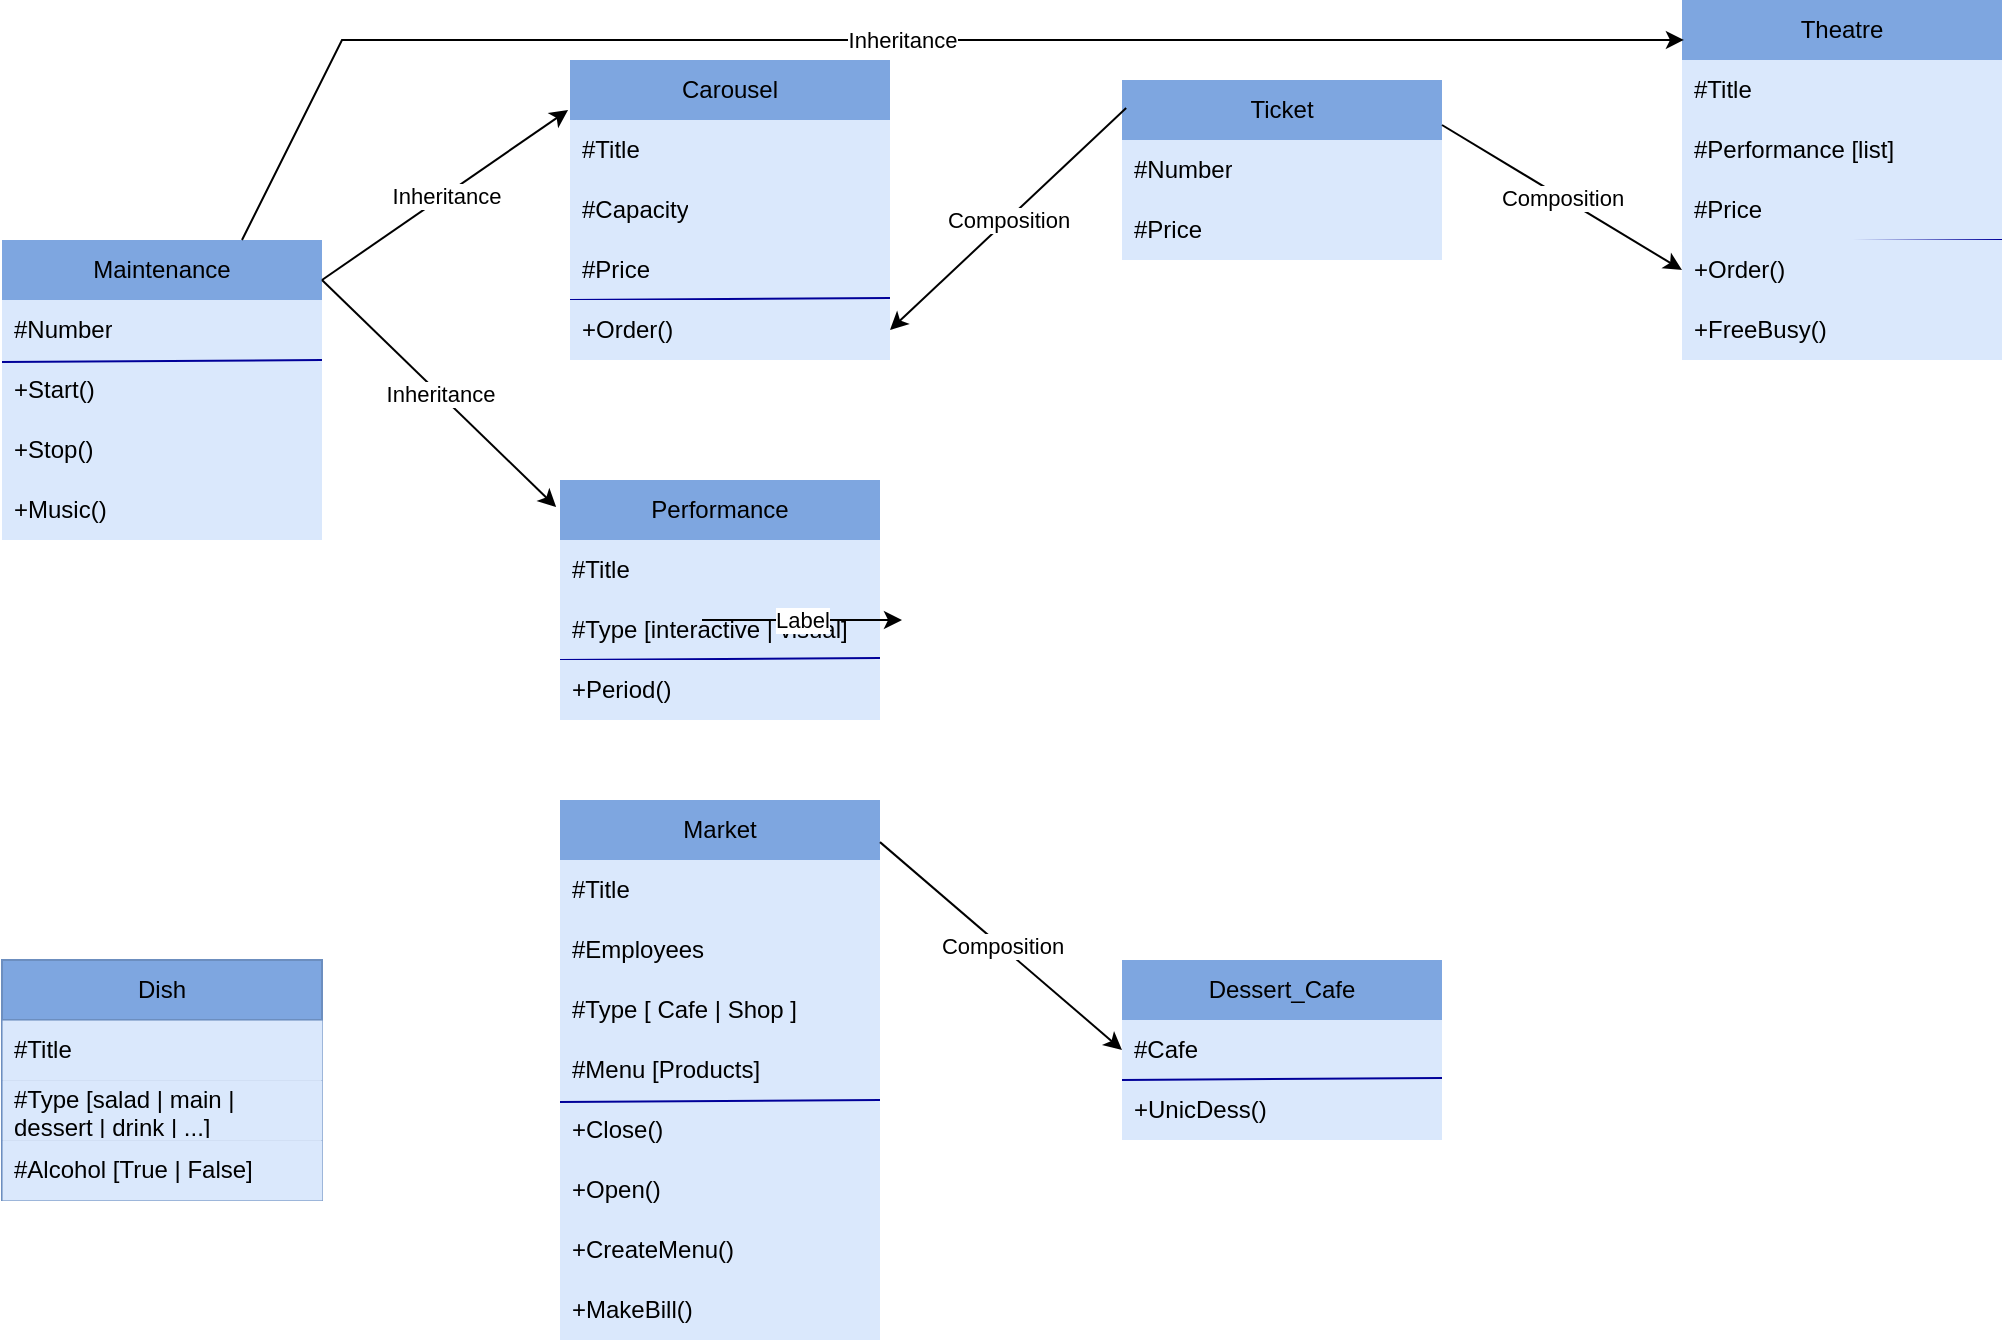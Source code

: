 <mxfile version="25.0.1">
  <diagram name="Страница — 1" id="YKyfXL_Np_9a8jUbP9Vf">
    <mxGraphModel grid="1" page="1" gridSize="10" guides="1" tooltips="1" connect="1" arrows="1" fold="1" pageScale="1" pageWidth="827" pageHeight="1169" math="0" shadow="0">
      <root>
        <mxCell id="0" />
        <mxCell id="1" parent="0" />
        <object label="Dish" id="OfJs3m26MXPohfCKH9z9-19">
          <mxCell style="swimlane;fontStyle=0;childLayout=stackLayout;horizontal=1;startSize=30;horizontalStack=0;resizeParent=1;resizeParentMax=0;resizeLast=0;collapsible=1;marginBottom=0;whiteSpace=wrap;html=1;fillColor=#7EA6E0;strokeColor=#6c8ebf;" vertex="1" parent="1">
            <mxGeometry x="40" y="560" width="160" height="120" as="geometry">
              <mxRectangle x="40" y="40" width="60" height="30" as="alternateBounds" />
            </mxGeometry>
          </mxCell>
        </object>
        <mxCell id="OfJs3m26MXPohfCKH9z9-20" value="#Title" style="text;strokeColor=#6c8ebf;fillColor=#dae8fc;align=left;verticalAlign=middle;spacingLeft=4;spacingRight=4;overflow=hidden;points=[[0,0.5],[1,0.5]];portConstraint=eastwest;rotatable=0;whiteSpace=wrap;html=1;strokeWidth=0;" vertex="1" parent="OfJs3m26MXPohfCKH9z9-19">
          <mxGeometry y="30" width="160" height="30" as="geometry" />
        </mxCell>
        <mxCell id="OfJs3m26MXPohfCKH9z9-40" value="&lt;div&gt;#Type [salad | main | dessert | drink | ...]&lt;/div&gt;" style="text;strokeColor=#6c8ebf;fillColor=#dae8fc;align=left;verticalAlign=middle;spacingLeft=4;spacingRight=4;overflow=hidden;points=[[0,0.5],[1,0.5]];portConstraint=eastwest;rotatable=0;whiteSpace=wrap;html=1;strokeWidth=0;" vertex="1" parent="OfJs3m26MXPohfCKH9z9-19">
          <mxGeometry y="60" width="160" height="30" as="geometry" />
        </mxCell>
        <mxCell id="li2dlc_iVVPaE30rAPOV-1" value="#Alcohol [True | False]" style="text;strokeColor=#6c8ebf;fillColor=#dae8fc;align=left;verticalAlign=middle;spacingLeft=4;spacingRight=4;overflow=hidden;points=[[0,0.5],[1,0.5]];portConstraint=eastwest;rotatable=0;whiteSpace=wrap;html=1;strokeWidth=0;" vertex="1" parent="OfJs3m26MXPohfCKH9z9-19">
          <mxGeometry y="90" width="160" height="30" as="geometry" />
        </mxCell>
        <object label="Market" id="OfJs3m26MXPohfCKH9z9-51">
          <mxCell style="swimlane;fontStyle=0;childLayout=stackLayout;horizontal=1;startSize=30;horizontalStack=0;resizeParent=1;resizeParentMax=0;resizeLast=0;collapsible=1;marginBottom=0;whiteSpace=wrap;html=1;fillColor=#7EA6E0;strokeColor=none;" vertex="1" parent="1">
            <mxGeometry x="319" y="480" width="160" height="270" as="geometry">
              <mxRectangle x="40" y="40" width="60" height="30" as="alternateBounds" />
            </mxGeometry>
          </mxCell>
        </object>
        <mxCell id="OfJs3m26MXPohfCKH9z9-52" value="#Title" style="text;strokeColor=none;fillColor=#dae8fc;align=left;verticalAlign=middle;spacingLeft=4;spacingRight=4;overflow=hidden;points=[[0,0.5],[1,0.5]];portConstraint=eastwest;rotatable=0;whiteSpace=wrap;html=1;" vertex="1" parent="OfJs3m26MXPohfCKH9z9-51">
          <mxGeometry y="30" width="160" height="30" as="geometry" />
        </mxCell>
        <mxCell id="OfJs3m26MXPohfCKH9z9-53" value="#Employees" style="text;strokeColor=none;fillColor=#dae8fc;align=left;verticalAlign=middle;spacingLeft=4;spacingRight=4;overflow=hidden;points=[[0,0.5],[1,0.5]];portConstraint=eastwest;rotatable=0;whiteSpace=wrap;html=1;" vertex="1" parent="OfJs3m26MXPohfCKH9z9-51">
          <mxGeometry y="60" width="160" height="30" as="geometry" />
        </mxCell>
        <mxCell id="OfJs3m26MXPohfCKH9z9-336" value="#Type [ Cafe | Shop ]" style="text;strokeColor=none;fillColor=#dae8fc;align=left;verticalAlign=middle;spacingLeft=4;spacingRight=4;overflow=hidden;points=[[0,0.5],[1,0.5]];portConstraint=eastwest;rotatable=0;whiteSpace=wrap;html=1;" vertex="1" parent="OfJs3m26MXPohfCKH9z9-51">
          <mxGeometry y="90" width="160" height="30" as="geometry" />
        </mxCell>
        <mxCell id="OfJs3m26MXPohfCKH9z9-54" value="#Menu [Products]" style="text;strokeColor=none;fillColor=#dae8fc;align=left;verticalAlign=middle;spacingLeft=4;spacingRight=4;overflow=hidden;points=[[0,0.5],[1,0.5]];portConstraint=eastwest;rotatable=0;whiteSpace=wrap;html=1;" vertex="1" parent="OfJs3m26MXPohfCKH9z9-51">
          <mxGeometry y="120" width="160" height="30" as="geometry" />
        </mxCell>
        <mxCell id="OfJs3m26MXPohfCKH9z9-318" value="+Close()" style="text;strokeColor=none;fillColor=#dae8fc;align=left;verticalAlign=middle;spacingLeft=4;spacingRight=4;overflow=hidden;points=[[0,0.5],[1,0.5]];portConstraint=eastwest;rotatable=0;whiteSpace=wrap;html=1;" vertex="1" parent="OfJs3m26MXPohfCKH9z9-51">
          <mxGeometry y="150" width="160" height="30" as="geometry" />
        </mxCell>
        <mxCell id="OfJs3m26MXPohfCKH9z9-55" value="+Open()" style="text;strokeColor=none;fillColor=#dae8fc;align=left;verticalAlign=middle;spacingLeft=4;spacingRight=4;overflow=hidden;points=[[0,0.5],[1,0.5]];portConstraint=eastwest;rotatable=0;whiteSpace=wrap;html=1;" vertex="1" parent="OfJs3m26MXPohfCKH9z9-51">
          <mxGeometry y="180" width="160" height="30" as="geometry" />
        </mxCell>
        <mxCell id="OfJs3m26MXPohfCKH9z9-319" value="+CreateMenu()" style="text;strokeColor=none;fillColor=#dae8fc;align=left;verticalAlign=middle;spacingLeft=4;spacingRight=4;overflow=hidden;points=[[0,0.5],[1,0.5]];portConstraint=eastwest;rotatable=0;whiteSpace=wrap;html=1;" vertex="1" parent="OfJs3m26MXPohfCKH9z9-51">
          <mxGeometry y="210" width="160" height="30" as="geometry" />
        </mxCell>
        <mxCell id="OfJs3m26MXPohfCKH9z9-326" value="+MakeBill()" style="text;strokeColor=none;fillColor=#dae8fc;align=left;verticalAlign=middle;spacingLeft=4;spacingRight=4;overflow=hidden;points=[[0,0.5],[1,0.5]];portConstraint=eastwest;rotatable=0;whiteSpace=wrap;html=1;" vertex="1" parent="OfJs3m26MXPohfCKH9z9-51">
          <mxGeometry y="240" width="160" height="30" as="geometry" />
        </mxCell>
        <mxCell id="OfJs3m26MXPohfCKH9z9-322" value="" style="endArrow=none;html=1;rounded=0;strokeColor=#000099;exitX=0;exitY=0;exitDx=0;exitDy=0;exitPerimeter=0;entryX=1;entryY=0.967;entryDx=0;entryDy=0;entryPerimeter=0;" edge="1" parent="OfJs3m26MXPohfCKH9z9-51">
          <mxGeometry width="50" height="50" relative="1" as="geometry">
            <mxPoint y="151" as="sourcePoint" />
            <mxPoint x="160" y="150" as="targetPoint" />
          </mxGeometry>
        </mxCell>
        <object label="Dessert_Cafe" id="OfJs3m26MXPohfCKH9z9-313">
          <mxCell style="swimlane;fontStyle=0;childLayout=stackLayout;horizontal=1;startSize=30;horizontalStack=0;resizeParent=1;resizeParentMax=0;resizeLast=0;collapsible=1;marginBottom=0;whiteSpace=wrap;html=1;fillColor=#7EA6E0;strokeColor=none;" vertex="1" parent="1">
            <mxGeometry x="600" y="560" width="160" height="90" as="geometry">
              <mxRectangle x="40" y="40" width="60" height="30" as="alternateBounds" />
            </mxGeometry>
          </mxCell>
        </object>
        <mxCell id="OfJs3m26MXPohfCKH9z9-314" value="#Cafe" style="text;strokeColor=none;fillColor=#dae8fc;align=left;verticalAlign=middle;spacingLeft=4;spacingRight=4;overflow=hidden;points=[[0,0.5],[1,0.5]];portConstraint=eastwest;rotatable=0;whiteSpace=wrap;html=1;" vertex="1" parent="OfJs3m26MXPohfCKH9z9-313">
          <mxGeometry y="30" width="160" height="30" as="geometry" />
        </mxCell>
        <mxCell id="OfJs3m26MXPohfCKH9z9-317" value="+UnicDess()" style="text;strokeColor=none;fillColor=#dae8fc;align=left;verticalAlign=middle;spacingLeft=4;spacingRight=4;overflow=hidden;points=[[0,0.5],[1,0.5]];portConstraint=eastwest;rotatable=0;whiteSpace=wrap;html=1;" vertex="1" parent="OfJs3m26MXPohfCKH9z9-313">
          <mxGeometry y="60" width="160" height="30" as="geometry" />
        </mxCell>
        <mxCell id="OfJs3m26MXPohfCKH9z9-323" value="" style="endArrow=none;html=1;rounded=0;strokeColor=#000099;exitX=0;exitY=0;exitDx=0;exitDy=0;exitPerimeter=0;entryX=1;entryY=0.967;entryDx=0;entryDy=0;entryPerimeter=0;" edge="1" parent="OfJs3m26MXPohfCKH9z9-313">
          <mxGeometry width="50" height="50" relative="1" as="geometry">
            <mxPoint y="60" as="sourcePoint" />
            <mxPoint x="160" y="59" as="targetPoint" />
          </mxGeometry>
        </mxCell>
        <mxCell id="OfJs3m26MXPohfCKH9z9-324" value="" style="endArrow=classic;html=1;rounded=0;entryX=0;entryY=0.5;entryDx=0;entryDy=0;exitX=1;exitY=0.078;exitDx=0;exitDy=0;exitPerimeter=0;" edge="1" parent="1" source="OfJs3m26MXPohfCKH9z9-51" target="OfJs3m26MXPohfCKH9z9-314">
          <mxGeometry relative="1" as="geometry">
            <mxPoint x="760" y="536.25" as="sourcePoint" />
            <mxPoint x="891" y="593.75" as="targetPoint" />
          </mxGeometry>
        </mxCell>
        <mxCell id="OfJs3m26MXPohfCKH9z9-325" value="Composition" style="edgeLabel;resizable=0;html=1;;align=center;verticalAlign=middle;" connectable="0" vertex="1" parent="OfJs3m26MXPohfCKH9z9-324">
          <mxGeometry relative="1" as="geometry" />
        </mxCell>
        <object label="Ticket" id="OfJs3m26MXPohfCKH9z9-337">
          <mxCell style="swimlane;fontStyle=0;childLayout=stackLayout;horizontal=1;startSize=30;horizontalStack=0;resizeParent=1;resizeParentMax=0;resizeLast=0;collapsible=1;marginBottom=0;whiteSpace=wrap;html=1;fillColor=#7EA6E0;strokeColor=none;" vertex="1" parent="1">
            <mxGeometry x="600" y="120" width="160" height="90" as="geometry">
              <mxRectangle x="40" y="40" width="60" height="30" as="alternateBounds" />
            </mxGeometry>
          </mxCell>
        </object>
        <mxCell id="OfJs3m26MXPohfCKH9z9-338" value="#Number" style="text;strokeColor=none;fillColor=#dae8fc;align=left;verticalAlign=middle;spacingLeft=4;spacingRight=4;overflow=hidden;points=[[0,0.5],[1,0.5]];portConstraint=eastwest;rotatable=0;whiteSpace=wrap;html=1;" vertex="1" parent="OfJs3m26MXPohfCKH9z9-337">
          <mxGeometry y="30" width="160" height="30" as="geometry" />
        </mxCell>
        <mxCell id="OfJs3m26MXPohfCKH9z9-339" value="#Price" style="text;strokeColor=none;fillColor=#dae8fc;align=left;verticalAlign=middle;spacingLeft=4;spacingRight=4;overflow=hidden;points=[[0,0.5],[1,0.5]];portConstraint=eastwest;rotatable=0;whiteSpace=wrap;html=1;" vertex="1" parent="OfJs3m26MXPohfCKH9z9-337">
          <mxGeometry y="60" width="160" height="30" as="geometry" />
        </mxCell>
        <object label="Carousel" id="OfJs3m26MXPohfCKH9z9-343">
          <mxCell style="swimlane;fontStyle=0;childLayout=stackLayout;horizontal=1;startSize=30;horizontalStack=0;resizeParent=1;resizeParentMax=0;resizeLast=0;collapsible=1;marginBottom=0;whiteSpace=wrap;html=1;fillColor=#7EA6E0;strokeColor=none;" vertex="1" parent="1">
            <mxGeometry x="324" y="110" width="160" height="150" as="geometry">
              <mxRectangle x="40" y="40" width="60" height="30" as="alternateBounds" />
            </mxGeometry>
          </mxCell>
        </object>
        <mxCell id="OfJs3m26MXPohfCKH9z9-344" value="#Title" style="text;strokeColor=none;fillColor=#dae8fc;align=left;verticalAlign=middle;spacingLeft=4;spacingRight=4;overflow=hidden;points=[[0,0.5],[1,0.5]];portConstraint=eastwest;rotatable=0;whiteSpace=wrap;html=1;" vertex="1" parent="OfJs3m26MXPohfCKH9z9-343">
          <mxGeometry y="30" width="160" height="30" as="geometry" />
        </mxCell>
        <mxCell id="OfJs3m26MXPohfCKH9z9-346" value="#Capacity" style="text;strokeColor=none;fillColor=#dae8fc;align=left;verticalAlign=middle;spacingLeft=4;spacingRight=4;overflow=hidden;points=[[0,0.5],[1,0.5]];portConstraint=eastwest;rotatable=0;whiteSpace=wrap;html=1;" vertex="1" parent="OfJs3m26MXPohfCKH9z9-343">
          <mxGeometry y="60" width="160" height="30" as="geometry" />
        </mxCell>
        <mxCell id="1h38p8YmdFZF9E8ePjkZ-23" value="#Price" style="text;strokeColor=none;fillColor=#dae8fc;align=left;verticalAlign=middle;spacingLeft=4;spacingRight=4;overflow=hidden;points=[[0,0.5],[1,0.5]];portConstraint=eastwest;rotatable=0;whiteSpace=wrap;html=1;" vertex="1" parent="OfJs3m26MXPohfCKH9z9-343">
          <mxGeometry y="90" width="160" height="30" as="geometry" />
        </mxCell>
        <mxCell id="OfJs3m26MXPohfCKH9z9-342" value="" style="endArrow=none;html=1;rounded=0;strokeColor=#000099;exitX=0;exitY=0;exitDx=0;exitDy=0;exitPerimeter=0;entryX=1;entryY=0.967;entryDx=0;entryDy=0;entryPerimeter=0;" edge="1" parent="OfJs3m26MXPohfCKH9z9-343">
          <mxGeometry width="50" height="50" relative="1" as="geometry">
            <mxPoint y="119.99" as="sourcePoint" />
            <mxPoint x="160" y="119" as="targetPoint" />
          </mxGeometry>
        </mxCell>
        <mxCell id="1h38p8YmdFZF9E8ePjkZ-17" value="+Order()" style="text;strokeColor=none;fillColor=#dae8fc;align=left;verticalAlign=middle;spacingLeft=4;spacingRight=4;overflow=hidden;points=[[0,0.5],[1,0.5]];portConstraint=eastwest;rotatable=0;whiteSpace=wrap;html=1;" vertex="1" parent="OfJs3m26MXPohfCKH9z9-343">
          <mxGeometry y="120" width="160" height="30" as="geometry" />
        </mxCell>
        <object label="Performance" id="OfJs3m26MXPohfCKH9z9-355">
          <mxCell style="swimlane;fontStyle=0;childLayout=stackLayout;horizontal=1;startSize=30;horizontalStack=0;resizeParent=1;resizeParentMax=0;resizeLast=0;collapsible=1;marginBottom=0;whiteSpace=wrap;html=1;fillColor=#7EA6E0;strokeColor=none;" vertex="1" parent="1">
            <mxGeometry x="319" y="320" width="160" height="120" as="geometry">
              <mxRectangle x="40" y="40" width="60" height="30" as="alternateBounds" />
            </mxGeometry>
          </mxCell>
        </object>
        <mxCell id="OfJs3m26MXPohfCKH9z9-356" value="#Title" style="text;strokeColor=none;fillColor=#dae8fc;align=left;verticalAlign=middle;spacingLeft=4;spacingRight=4;overflow=hidden;points=[[0,0.5],[1,0.5]];portConstraint=eastwest;rotatable=0;whiteSpace=wrap;html=1;" vertex="1" parent="OfJs3m26MXPohfCKH9z9-355">
          <mxGeometry y="30" width="160" height="30" as="geometry" />
        </mxCell>
        <mxCell id="OfJs3m26MXPohfCKH9z9-367" value="#Type [interactive | visual]" style="text;strokeColor=none;fillColor=#dae8fc;align=left;verticalAlign=middle;spacingLeft=4;spacingRight=4;overflow=hidden;points=[[0,0.5],[1,0.5]];portConstraint=eastwest;rotatable=0;whiteSpace=wrap;html=1;" vertex="1" parent="OfJs3m26MXPohfCKH9z9-355">
          <mxGeometry y="60" width="160" height="30" as="geometry" />
        </mxCell>
        <mxCell id="OfJs3m26MXPohfCKH9z9-359" value="" style="endArrow=none;html=1;rounded=0;strokeColor=#000099;exitX=0;exitY=0;exitDx=0;exitDy=0;exitPerimeter=0;entryX=1;entryY=0.967;entryDx=0;entryDy=0;entryPerimeter=0;" edge="1" parent="OfJs3m26MXPohfCKH9z9-355">
          <mxGeometry width="50" height="50" relative="1" as="geometry">
            <mxPoint y="90" as="sourcePoint" />
            <mxPoint x="160" y="89" as="targetPoint" />
          </mxGeometry>
        </mxCell>
        <mxCell id="OfJs3m26MXPohfCKH9z9-368" value="+Period()" style="text;strokeColor=none;fillColor=#dae8fc;align=left;verticalAlign=middle;spacingLeft=4;spacingRight=4;overflow=hidden;points=[[0,0.5],[1,0.5]];portConstraint=eastwest;rotatable=0;whiteSpace=wrap;html=1;" vertex="1" parent="OfJs3m26MXPohfCKH9z9-355">
          <mxGeometry y="90" width="160" height="30" as="geometry" />
        </mxCell>
        <object label="Maintenance" id="1h38p8YmdFZF9E8ePjkZ-2">
          <mxCell style="swimlane;fontStyle=0;childLayout=stackLayout;horizontal=1;startSize=30;horizontalStack=0;resizeParent=1;resizeParentMax=0;resizeLast=0;collapsible=1;marginBottom=0;whiteSpace=wrap;html=1;fillColor=#7EA6E0;strokeColor=none;" vertex="1" parent="1">
            <mxGeometry x="40" y="200" width="160" height="150" as="geometry">
              <mxRectangle x="40" y="40" width="60" height="30" as="alternateBounds" />
            </mxGeometry>
          </mxCell>
        </object>
        <mxCell id="1h38p8YmdFZF9E8ePjkZ-3" value="#Number" style="text;strokeColor=none;fillColor=#dae8fc;align=left;verticalAlign=middle;spacingLeft=4;spacingRight=4;overflow=hidden;points=[[0,0.5],[1,0.5]];portConstraint=eastwest;rotatable=0;whiteSpace=wrap;html=1;" vertex="1" parent="1h38p8YmdFZF9E8ePjkZ-2">
          <mxGeometry y="30" width="160" height="30" as="geometry" />
        </mxCell>
        <mxCell id="1h38p8YmdFZF9E8ePjkZ-4" value="+Start()" style="text;strokeColor=none;fillColor=#dae8fc;align=left;verticalAlign=middle;spacingLeft=4;spacingRight=4;overflow=hidden;points=[[0,0.5],[1,0.5]];portConstraint=eastwest;rotatable=0;whiteSpace=wrap;html=1;" vertex="1" parent="1h38p8YmdFZF9E8ePjkZ-2">
          <mxGeometry y="60" width="160" height="30" as="geometry" />
        </mxCell>
        <mxCell id="1h38p8YmdFZF9E8ePjkZ-6" value="+Stop()" style="text;strokeColor=none;fillColor=#dae8fc;align=left;verticalAlign=middle;spacingLeft=4;spacingRight=4;overflow=hidden;points=[[0,0.5],[1,0.5]];portConstraint=eastwest;rotatable=0;whiteSpace=wrap;html=1;" vertex="1" parent="1h38p8YmdFZF9E8ePjkZ-2">
          <mxGeometry y="90" width="160" height="30" as="geometry" />
        </mxCell>
        <mxCell id="1h38p8YmdFZF9E8ePjkZ-7" value="+Music()" style="text;strokeColor=none;fillColor=#dae8fc;align=left;verticalAlign=middle;spacingLeft=4;spacingRight=4;overflow=hidden;points=[[0,0.5],[1,0.5]];portConstraint=eastwest;rotatable=0;whiteSpace=wrap;html=1;" vertex="1" parent="1h38p8YmdFZF9E8ePjkZ-2">
          <mxGeometry y="120" width="160" height="30" as="geometry" />
        </mxCell>
        <mxCell id="1h38p8YmdFZF9E8ePjkZ-9" value="" style="endArrow=none;html=1;rounded=0;strokeColor=#000099;exitX=0;exitY=0;exitDx=0;exitDy=0;exitPerimeter=0;entryX=1;entryY=0.967;entryDx=0;entryDy=0;entryPerimeter=0;" edge="1" parent="1h38p8YmdFZF9E8ePjkZ-2">
          <mxGeometry width="50" height="50" relative="1" as="geometry">
            <mxPoint y="60.99" as="sourcePoint" />
            <mxPoint x="160" y="60" as="targetPoint" />
          </mxGeometry>
        </mxCell>
        <mxCell id="1h38p8YmdFZF9E8ePjkZ-10" value="" style="endArrow=classic;html=1;rounded=0;entryX=-0.012;entryY=0.113;entryDx=0;entryDy=0;entryPerimeter=0;" edge="1" parent="1" target="OfJs3m26MXPohfCKH9z9-355">
          <mxGeometry relative="1" as="geometry">
            <mxPoint x="200" y="220" as="sourcePoint" />
            <mxPoint x="300" y="220" as="targetPoint" />
          </mxGeometry>
        </mxCell>
        <mxCell id="1h38p8YmdFZF9E8ePjkZ-11" value="Inheritance" style="edgeLabel;resizable=0;html=1;;align=center;verticalAlign=middle;" connectable="0" vertex="1" parent="1h38p8YmdFZF9E8ePjkZ-10">
          <mxGeometry relative="1" as="geometry" />
        </mxCell>
        <mxCell id="1h38p8YmdFZF9E8ePjkZ-12" value="" style="endArrow=classic;html=1;rounded=0;entryX=-0.006;entryY=0.167;entryDx=0;entryDy=0;entryPerimeter=0;" edge="1" parent="1" target="OfJs3m26MXPohfCKH9z9-343">
          <mxGeometry relative="1" as="geometry">
            <mxPoint x="200" y="220" as="sourcePoint" />
            <mxPoint x="300" y="220" as="targetPoint" />
          </mxGeometry>
        </mxCell>
        <mxCell id="1h38p8YmdFZF9E8ePjkZ-13" value="Inheritance" style="edgeLabel;resizable=0;html=1;;align=center;verticalAlign=middle;" connectable="0" vertex="1" parent="1h38p8YmdFZF9E8ePjkZ-12">
          <mxGeometry relative="1" as="geometry" />
        </mxCell>
        <object label="Theatre" id="OfJs3m26MXPohfCKH9z9-375">
          <mxCell style="swimlane;fontStyle=0;childLayout=stackLayout;horizontal=1;startSize=30;horizontalStack=0;resizeParent=1;resizeParentMax=0;resizeLast=0;collapsible=1;marginBottom=0;whiteSpace=wrap;html=1;fillColor=#7EA6E0;strokeColor=none;" vertex="1" parent="1">
            <mxGeometry x="880" y="80" width="160" height="180" as="geometry">
              <mxRectangle x="40" y="40" width="60" height="30" as="alternateBounds" />
            </mxGeometry>
          </mxCell>
        </object>
        <mxCell id="OfJs3m26MXPohfCKH9z9-376" value="#Title" style="text;strokeColor=none;fillColor=#dae8fc;align=left;verticalAlign=middle;spacingLeft=4;spacingRight=4;overflow=hidden;points=[[0,0.5],[1,0.5]];portConstraint=eastwest;rotatable=0;whiteSpace=wrap;html=1;" vertex="1" parent="OfJs3m26MXPohfCKH9z9-375">
          <mxGeometry y="30" width="160" height="30" as="geometry" />
        </mxCell>
        <mxCell id="OfJs3m26MXPohfCKH9z9-379" value="" style="endArrow=none;html=1;rounded=0;strokeColor=#000099;exitX=0;exitY=0;exitDx=0;exitDy=0;exitPerimeter=0;entryX=1;entryY=0.967;entryDx=0;entryDy=0;entryPerimeter=0;" edge="1" parent="OfJs3m26MXPohfCKH9z9-375">
          <mxGeometry width="50" height="50" relative="1" as="geometry">
            <mxPoint y="120.5" as="sourcePoint" />
            <mxPoint x="160" y="119.5" as="targetPoint" />
          </mxGeometry>
        </mxCell>
        <mxCell id="OfJs3m26MXPohfCKH9z9-377" value="#Performance [list]" style="text;strokeColor=none;fillColor=#dae8fc;align=left;verticalAlign=middle;spacingLeft=4;spacingRight=4;overflow=hidden;points=[[0,0.5],[1,0.5]];portConstraint=eastwest;rotatable=0;whiteSpace=wrap;html=1;" vertex="1" parent="OfJs3m26MXPohfCKH9z9-375">
          <mxGeometry y="60" width="160" height="30" as="geometry" />
        </mxCell>
        <mxCell id="1h38p8YmdFZF9E8ePjkZ-24" value="#Price" style="text;strokeColor=none;fillColor=#dae8fc;align=left;verticalAlign=middle;spacingLeft=4;spacingRight=4;overflow=hidden;points=[[0,0.5],[1,0.5]];portConstraint=eastwest;rotatable=0;whiteSpace=wrap;html=1;" vertex="1" parent="OfJs3m26MXPohfCKH9z9-375">
          <mxGeometry y="90" width="160" height="30" as="geometry" />
        </mxCell>
        <mxCell id="OfJs3m26MXPohfCKH9z9-386" value="" style="endArrow=none;html=1;rounded=0;strokeColor=#000099;exitX=0;exitY=0;exitDx=0;exitDy=0;exitPerimeter=0;entryX=1;entryY=0.967;entryDx=0;entryDy=0;entryPerimeter=0;" edge="1" parent="OfJs3m26MXPohfCKH9z9-375">
          <mxGeometry width="50" height="50" relative="1" as="geometry">
            <mxPoint y="120.99" as="sourcePoint" />
            <mxPoint x="160" y="120" as="targetPoint" />
          </mxGeometry>
        </mxCell>
        <mxCell id="OfJs3m26MXPohfCKH9z9-382" value="+Order()" style="text;strokeColor=none;fillColor=#dae8fc;align=left;verticalAlign=middle;spacingLeft=4;spacingRight=4;overflow=hidden;points=[[0,0.5],[1,0.5]];portConstraint=eastwest;rotatable=0;whiteSpace=wrap;html=1;" vertex="1" parent="OfJs3m26MXPohfCKH9z9-375">
          <mxGeometry y="120" width="160" height="30" as="geometry" />
        </mxCell>
        <mxCell id="1h38p8YmdFZF9E8ePjkZ-18" value="+FreeBusy()" style="text;strokeColor=none;fillColor=#dae8fc;align=left;verticalAlign=middle;spacingLeft=4;spacingRight=4;overflow=hidden;points=[[0,0.5],[1,0.5]];portConstraint=eastwest;rotatable=0;whiteSpace=wrap;html=1;" vertex="1" parent="OfJs3m26MXPohfCKH9z9-375">
          <mxGeometry y="150" width="160" height="30" as="geometry" />
        </mxCell>
        <mxCell id="1h38p8YmdFZF9E8ePjkZ-19" value="" style="endArrow=classic;html=1;rounded=0;entryX=1;entryY=0.5;entryDx=0;entryDy=0;exitX=0.013;exitY=0.156;exitDx=0;exitDy=0;exitPerimeter=0;" edge="1" parent="1" source="OfJs3m26MXPohfCKH9z9-337" target="1h38p8YmdFZF9E8ePjkZ-17">
          <mxGeometry relative="1" as="geometry">
            <mxPoint x="479" y="310" as="sourcePoint" />
            <mxPoint x="602" y="220" as="targetPoint" />
          </mxGeometry>
        </mxCell>
        <mxCell id="1h38p8YmdFZF9E8ePjkZ-20" value="Composition" style="edgeLabel;resizable=0;html=1;;align=center;verticalAlign=middle;" connectable="0" vertex="1" parent="1h38p8YmdFZF9E8ePjkZ-19">
          <mxGeometry relative="1" as="geometry" />
        </mxCell>
        <mxCell id="1h38p8YmdFZF9E8ePjkZ-21" value="" style="endArrow=classic;html=1;rounded=0;entryX=0;entryY=0.5;entryDx=0;entryDy=0;exitX=1;exitY=0.25;exitDx=0;exitDy=0;" edge="1" parent="1" source="OfJs3m26MXPohfCKH9z9-337" target="OfJs3m26MXPohfCKH9z9-382">
          <mxGeometry relative="1" as="geometry">
            <mxPoint x="612" y="144" as="sourcePoint" />
            <mxPoint x="494" y="225" as="targetPoint" />
          </mxGeometry>
        </mxCell>
        <mxCell id="1h38p8YmdFZF9E8ePjkZ-22" value="Composition" style="edgeLabel;resizable=0;html=1;;align=center;verticalAlign=middle;" connectable="0" vertex="1" parent="1h38p8YmdFZF9E8ePjkZ-21">
          <mxGeometry relative="1" as="geometry" />
        </mxCell>
        <mxCell id="1h38p8YmdFZF9E8ePjkZ-25" value="" style="endArrow=classic;html=1;rounded=0;" edge="1" parent="1">
          <mxGeometry relative="1" as="geometry">
            <mxPoint x="390" y="390" as="sourcePoint" />
            <mxPoint x="490" y="390" as="targetPoint" />
          </mxGeometry>
        </mxCell>
        <mxCell id="1h38p8YmdFZF9E8ePjkZ-26" value="Label" style="edgeLabel;resizable=0;html=1;;align=center;verticalAlign=middle;" connectable="0" vertex="1" parent="1h38p8YmdFZF9E8ePjkZ-25">
          <mxGeometry relative="1" as="geometry" />
        </mxCell>
        <mxCell id="1h38p8YmdFZF9E8ePjkZ-27" value="" style="endArrow=classic;html=1;rounded=0;exitX=0.75;exitY=0;exitDx=0;exitDy=0;entryX=0.006;entryY=0.111;entryDx=0;entryDy=0;entryPerimeter=0;" edge="1" parent="1" source="1h38p8YmdFZF9E8ePjkZ-2" target="OfJs3m26MXPohfCKH9z9-375">
          <mxGeometry relative="1" as="geometry">
            <mxPoint x="40" y="150" as="sourcePoint" />
            <mxPoint x="140" y="150" as="targetPoint" />
            <Array as="points">
              <mxPoint x="210" y="100" />
            </Array>
          </mxGeometry>
        </mxCell>
        <mxCell id="1h38p8YmdFZF9E8ePjkZ-28" value="&lt;div&gt;Inheritance&lt;/div&gt;" style="edgeLabel;resizable=0;html=1;;align=center;verticalAlign=middle;" connectable="0" vertex="1" parent="1h38p8YmdFZF9E8ePjkZ-27">
          <mxGeometry relative="1" as="geometry" />
        </mxCell>
      </root>
    </mxGraphModel>
  </diagram>
</mxfile>
